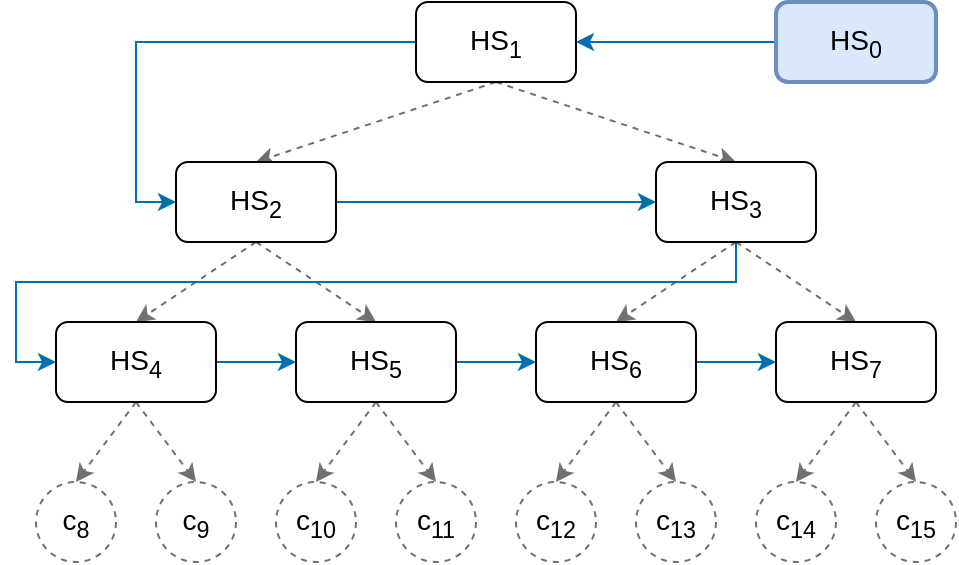 <mxfile version="21.2.3" type="device">
  <diagram name="Page-1" id="8v86jh88TvrKydYEYZKK">
    <mxGraphModel dx="1050" dy="530" grid="1" gridSize="10" guides="1" tooltips="1" connect="1" arrows="1" fold="1" page="1" pageScale="1" pageWidth="850" pageHeight="1100" math="0" shadow="0">
      <root>
        <mxCell id="0" />
        <mxCell id="1" parent="0" />
        <mxCell id="Zgin83Nb0O7cj6JU26va-5" style="rounded=0;orthogonalLoop=1;jettySize=auto;html=1;exitX=0.5;exitY=1;exitDx=0;exitDy=0;entryX=0.5;entryY=0;entryDx=0;entryDy=0;dashed=1;strokeColor=#707070;" edge="1" parent="1" source="Zgin83Nb0O7cj6JU26va-2" target="Zgin83Nb0O7cj6JU26va-3">
          <mxGeometry relative="1" as="geometry" />
        </mxCell>
        <mxCell id="Zgin83Nb0O7cj6JU26va-6" style="rounded=0;orthogonalLoop=1;jettySize=auto;html=1;entryX=0.5;entryY=0;entryDx=0;entryDy=0;strokeColor=#707070;exitX=0.5;exitY=1;exitDx=0;exitDy=0;dashed=1;" edge="1" parent="1" source="Zgin83Nb0O7cj6JU26va-2" target="Zgin83Nb0O7cj6JU26va-4">
          <mxGeometry relative="1" as="geometry" />
        </mxCell>
        <mxCell id="Zgin83Nb0O7cj6JU26va-7" style="edgeStyle=orthogonalEdgeStyle;rounded=0;orthogonalLoop=1;jettySize=auto;html=1;entryX=0;entryY=0.5;entryDx=0;entryDy=0;exitX=0;exitY=0.5;exitDx=0;exitDy=0;fillColor=#1ba1e2;strokeColor=#006EAF;" edge="1" parent="1" source="Zgin83Nb0O7cj6JU26va-2" target="Zgin83Nb0O7cj6JU26va-3">
          <mxGeometry relative="1" as="geometry" />
        </mxCell>
        <mxCell id="Zgin83Nb0O7cj6JU26va-2" value="&lt;font style=&quot;font-size: 14px;&quot;&gt;HS&lt;sub&gt;1&lt;/sub&gt;&lt;/font&gt;" style="rounded=1;whiteSpace=wrap;html=1;" vertex="1" parent="1">
          <mxGeometry x="360" y="40" width="80" height="40" as="geometry" />
        </mxCell>
        <mxCell id="Zgin83Nb0O7cj6JU26va-8" style="edgeStyle=orthogonalEdgeStyle;rounded=0;orthogonalLoop=1;jettySize=auto;html=1;exitX=1;exitY=0.5;exitDx=0;exitDy=0;entryX=0;entryY=0.5;entryDx=0;entryDy=0;fillColor=#1ba1e2;strokeColor=#006EAF;" edge="1" parent="1" source="Zgin83Nb0O7cj6JU26va-3" target="Zgin83Nb0O7cj6JU26va-4">
          <mxGeometry relative="1" as="geometry" />
        </mxCell>
        <mxCell id="Zgin83Nb0O7cj6JU26va-13" style="rounded=0;orthogonalLoop=1;jettySize=auto;html=1;exitX=0.5;exitY=1;exitDx=0;exitDy=0;entryX=0.5;entryY=0;entryDx=0;entryDy=0;dashed=1;strokeColor=#707070;" edge="1" parent="1" source="Zgin83Nb0O7cj6JU26va-3" target="Zgin83Nb0O7cj6JU26va-9">
          <mxGeometry relative="1" as="geometry" />
        </mxCell>
        <mxCell id="Zgin83Nb0O7cj6JU26va-14" style="rounded=0;orthogonalLoop=1;jettySize=auto;html=1;exitX=0.5;exitY=1;exitDx=0;exitDy=0;entryX=0.5;entryY=0;entryDx=0;entryDy=0;dashed=1;strokeColor=#707070;" edge="1" parent="1" source="Zgin83Nb0O7cj6JU26va-3" target="Zgin83Nb0O7cj6JU26va-10">
          <mxGeometry relative="1" as="geometry" />
        </mxCell>
        <mxCell id="Zgin83Nb0O7cj6JU26va-3" value="&lt;font style=&quot;font-size: 14px;&quot;&gt;HS&lt;sub&gt;2&lt;/sub&gt;&lt;/font&gt;" style="rounded=1;whiteSpace=wrap;html=1;" vertex="1" parent="1">
          <mxGeometry x="240" y="120" width="80" height="40" as="geometry" />
        </mxCell>
        <mxCell id="Zgin83Nb0O7cj6JU26va-15" style="rounded=0;orthogonalLoop=1;jettySize=auto;html=1;exitX=0.5;exitY=1;exitDx=0;exitDy=0;entryX=0.5;entryY=0;entryDx=0;entryDy=0;dashed=1;strokeColor=#707070;" edge="1" parent="1" source="Zgin83Nb0O7cj6JU26va-4" target="Zgin83Nb0O7cj6JU26va-11">
          <mxGeometry relative="1" as="geometry" />
        </mxCell>
        <mxCell id="Zgin83Nb0O7cj6JU26va-16" style="rounded=0;orthogonalLoop=1;jettySize=auto;html=1;exitX=0.5;exitY=1;exitDx=0;exitDy=0;entryX=0.5;entryY=0;entryDx=0;entryDy=0;dashed=1;strokeColor=#707070;" edge="1" parent="1" source="Zgin83Nb0O7cj6JU26va-4" target="Zgin83Nb0O7cj6JU26va-12">
          <mxGeometry relative="1" as="geometry" />
        </mxCell>
        <mxCell id="Zgin83Nb0O7cj6JU26va-17" style="edgeStyle=orthogonalEdgeStyle;rounded=0;orthogonalLoop=1;jettySize=auto;html=1;entryX=0;entryY=0.5;entryDx=0;entryDy=0;fillColor=#1ba1e2;strokeColor=#006EAF;" edge="1" parent="1" source="Zgin83Nb0O7cj6JU26va-4" target="Zgin83Nb0O7cj6JU26va-9">
          <mxGeometry relative="1" as="geometry">
            <Array as="points">
              <mxPoint x="520" y="180" />
              <mxPoint x="160" y="180" />
              <mxPoint x="160" y="220" />
            </Array>
          </mxGeometry>
        </mxCell>
        <mxCell id="Zgin83Nb0O7cj6JU26va-4" value="&lt;font style=&quot;font-size: 14px;&quot;&gt;HS&lt;sub&gt;3&lt;/sub&gt;&lt;/font&gt;" style="rounded=1;whiteSpace=wrap;html=1;" vertex="1" parent="1">
          <mxGeometry x="480" y="120" width="80" height="40" as="geometry" />
        </mxCell>
        <mxCell id="Zgin83Nb0O7cj6JU26va-18" style="edgeStyle=orthogonalEdgeStyle;rounded=0;orthogonalLoop=1;jettySize=auto;html=1;exitX=1;exitY=0.5;exitDx=0;exitDy=0;entryX=0;entryY=0.5;entryDx=0;entryDy=0;fillColor=#1ba1e2;strokeColor=#006EAF;" edge="1" parent="1" source="Zgin83Nb0O7cj6JU26va-9" target="Zgin83Nb0O7cj6JU26va-10">
          <mxGeometry relative="1" as="geometry" />
        </mxCell>
        <mxCell id="Zgin83Nb0O7cj6JU26va-30" style="rounded=0;orthogonalLoop=1;jettySize=auto;html=1;exitX=0.5;exitY=1;exitDx=0;exitDy=0;entryX=0.5;entryY=0;entryDx=0;entryDy=0;dashed=1;strokeColor=#707070;" edge="1" parent="1" source="Zgin83Nb0O7cj6JU26va-9" target="Zgin83Nb0O7cj6JU26va-21">
          <mxGeometry relative="1" as="geometry" />
        </mxCell>
        <mxCell id="Zgin83Nb0O7cj6JU26va-31" style="rounded=0;orthogonalLoop=1;jettySize=auto;html=1;exitX=0.5;exitY=1;exitDx=0;exitDy=0;entryX=0.5;entryY=0;entryDx=0;entryDy=0;dashed=1;strokeColor=#707070;" edge="1" parent="1" source="Zgin83Nb0O7cj6JU26va-9" target="Zgin83Nb0O7cj6JU26va-22">
          <mxGeometry relative="1" as="geometry" />
        </mxCell>
        <mxCell id="Zgin83Nb0O7cj6JU26va-9" value="&lt;font style=&quot;font-size: 14px;&quot;&gt;HS&lt;sub&gt;4&lt;/sub&gt;&lt;/font&gt;" style="rounded=1;whiteSpace=wrap;html=1;" vertex="1" parent="1">
          <mxGeometry x="180" y="200" width="80" height="40" as="geometry" />
        </mxCell>
        <mxCell id="Zgin83Nb0O7cj6JU26va-19" style="edgeStyle=orthogonalEdgeStyle;rounded=0;orthogonalLoop=1;jettySize=auto;html=1;exitX=1;exitY=0.5;exitDx=0;exitDy=0;entryX=0;entryY=0.5;entryDx=0;entryDy=0;fillColor=#1ba1e2;strokeColor=#006EAF;" edge="1" parent="1" source="Zgin83Nb0O7cj6JU26va-10" target="Zgin83Nb0O7cj6JU26va-11">
          <mxGeometry relative="1" as="geometry" />
        </mxCell>
        <mxCell id="Zgin83Nb0O7cj6JU26va-32" style="rounded=0;orthogonalLoop=1;jettySize=auto;html=1;exitX=0.5;exitY=1;exitDx=0;exitDy=0;entryX=0.5;entryY=0;entryDx=0;entryDy=0;dashed=1;strokeColor=#707070;" edge="1" parent="1" source="Zgin83Nb0O7cj6JU26va-10" target="Zgin83Nb0O7cj6JU26va-23">
          <mxGeometry relative="1" as="geometry" />
        </mxCell>
        <mxCell id="Zgin83Nb0O7cj6JU26va-33" style="rounded=0;orthogonalLoop=1;jettySize=auto;html=1;exitX=0.5;exitY=1;exitDx=0;exitDy=0;entryX=0.5;entryY=0;entryDx=0;entryDy=0;dashed=1;strokeColor=#707070;" edge="1" parent="1" source="Zgin83Nb0O7cj6JU26va-10" target="Zgin83Nb0O7cj6JU26va-25">
          <mxGeometry relative="1" as="geometry" />
        </mxCell>
        <mxCell id="Zgin83Nb0O7cj6JU26va-10" value="&lt;font style=&quot;font-size: 14px;&quot;&gt;HS&lt;sub&gt;5&lt;/sub&gt;&lt;/font&gt;" style="rounded=1;whiteSpace=wrap;html=1;" vertex="1" parent="1">
          <mxGeometry x="300" y="200" width="80" height="40" as="geometry" />
        </mxCell>
        <mxCell id="Zgin83Nb0O7cj6JU26va-20" style="edgeStyle=orthogonalEdgeStyle;rounded=0;orthogonalLoop=1;jettySize=auto;html=1;exitX=1;exitY=0.5;exitDx=0;exitDy=0;entryX=0;entryY=0.5;entryDx=0;entryDy=0;fillColor=#1ba1e2;strokeColor=#006EAF;" edge="1" parent="1" source="Zgin83Nb0O7cj6JU26va-11" target="Zgin83Nb0O7cj6JU26va-12">
          <mxGeometry relative="1" as="geometry" />
        </mxCell>
        <mxCell id="Zgin83Nb0O7cj6JU26va-34" style="rounded=0;orthogonalLoop=1;jettySize=auto;html=1;exitX=0.5;exitY=1;exitDx=0;exitDy=0;entryX=0.5;entryY=0;entryDx=0;entryDy=0;dashed=1;strokeColor=#707070;" edge="1" parent="1" source="Zgin83Nb0O7cj6JU26va-11" target="Zgin83Nb0O7cj6JU26va-26">
          <mxGeometry relative="1" as="geometry" />
        </mxCell>
        <mxCell id="Zgin83Nb0O7cj6JU26va-35" style="rounded=0;orthogonalLoop=1;jettySize=auto;html=1;exitX=0.5;exitY=1;exitDx=0;exitDy=0;entryX=0.5;entryY=0;entryDx=0;entryDy=0;dashed=1;strokeColor=#707070;" edge="1" parent="1" source="Zgin83Nb0O7cj6JU26va-11" target="Zgin83Nb0O7cj6JU26va-27">
          <mxGeometry relative="1" as="geometry" />
        </mxCell>
        <mxCell id="Zgin83Nb0O7cj6JU26va-11" value="&lt;font style=&quot;font-size: 14px;&quot;&gt;HS&lt;sub&gt;6&lt;/sub&gt;&lt;/font&gt;" style="rounded=1;whiteSpace=wrap;html=1;" vertex="1" parent="1">
          <mxGeometry x="420" y="200" width="80" height="40" as="geometry" />
        </mxCell>
        <mxCell id="Zgin83Nb0O7cj6JU26va-36" style="rounded=0;orthogonalLoop=1;jettySize=auto;html=1;exitX=0.5;exitY=1;exitDx=0;exitDy=0;entryX=0.5;entryY=0;entryDx=0;entryDy=0;dashed=1;strokeColor=#707070;" edge="1" parent="1" source="Zgin83Nb0O7cj6JU26va-12" target="Zgin83Nb0O7cj6JU26va-28">
          <mxGeometry relative="1" as="geometry" />
        </mxCell>
        <mxCell id="Zgin83Nb0O7cj6JU26va-37" style="rounded=0;orthogonalLoop=1;jettySize=auto;html=1;exitX=0.5;exitY=1;exitDx=0;exitDy=0;entryX=0.5;entryY=0;entryDx=0;entryDy=0;dashed=1;strokeColor=#707070;" edge="1" parent="1" source="Zgin83Nb0O7cj6JU26va-12" target="Zgin83Nb0O7cj6JU26va-29">
          <mxGeometry relative="1" as="geometry" />
        </mxCell>
        <mxCell id="Zgin83Nb0O7cj6JU26va-12" value="&lt;font style=&quot;font-size: 14px;&quot;&gt;HS&lt;sub&gt;7&lt;/sub&gt;&lt;/font&gt;" style="rounded=1;whiteSpace=wrap;html=1;" vertex="1" parent="1">
          <mxGeometry x="540" y="200" width="80" height="40" as="geometry" />
        </mxCell>
        <mxCell id="Zgin83Nb0O7cj6JU26va-21" value="&lt;font style=&quot;font-size: 14px;&quot;&gt;c&lt;sub&gt;8&lt;/sub&gt;&lt;/font&gt;" style="ellipse;whiteSpace=wrap;html=1;aspect=fixed;dashed=1;strokeColor=#707070;" vertex="1" parent="1">
          <mxGeometry x="170" y="280" width="40" height="40" as="geometry" />
        </mxCell>
        <mxCell id="Zgin83Nb0O7cj6JU26va-22" value="&lt;font style=&quot;font-size: 14px;&quot;&gt;c&lt;sub&gt;9&lt;/sub&gt;&lt;/font&gt;" style="ellipse;whiteSpace=wrap;html=1;aspect=fixed;dashed=1;strokeColor=#707070;" vertex="1" parent="1">
          <mxGeometry x="230" y="280" width="40" height="40" as="geometry" />
        </mxCell>
        <mxCell id="Zgin83Nb0O7cj6JU26va-23" value="&lt;font style=&quot;font-size: 14px;&quot;&gt;c&lt;sub&gt;10&lt;/sub&gt;&lt;/font&gt;" style="ellipse;whiteSpace=wrap;html=1;aspect=fixed;dashed=1;strokeColor=#707070;" vertex="1" parent="1">
          <mxGeometry x="290" y="280" width="40" height="40" as="geometry" />
        </mxCell>
        <mxCell id="Zgin83Nb0O7cj6JU26va-25" value="&lt;font style=&quot;font-size: 14px;&quot;&gt;c&lt;sub&gt;11&lt;/sub&gt;&lt;/font&gt;" style="ellipse;whiteSpace=wrap;html=1;aspect=fixed;dashed=1;strokeColor=#707070;" vertex="1" parent="1">
          <mxGeometry x="350" y="280" width="40" height="40" as="geometry" />
        </mxCell>
        <mxCell id="Zgin83Nb0O7cj6JU26va-26" value="&lt;font style=&quot;font-size: 14px;&quot;&gt;c&lt;sub&gt;12&lt;/sub&gt;&lt;/font&gt;" style="ellipse;whiteSpace=wrap;html=1;aspect=fixed;dashed=1;strokeColor=#707070;" vertex="1" parent="1">
          <mxGeometry x="410" y="280" width="40" height="40" as="geometry" />
        </mxCell>
        <mxCell id="Zgin83Nb0O7cj6JU26va-27" value="&lt;font style=&quot;font-size: 14px;&quot;&gt;c&lt;sub&gt;13&lt;/sub&gt;&lt;/font&gt;" style="ellipse;whiteSpace=wrap;html=1;aspect=fixed;dashed=1;strokeColor=#707070;" vertex="1" parent="1">
          <mxGeometry x="470" y="280" width="40" height="40" as="geometry" />
        </mxCell>
        <mxCell id="Zgin83Nb0O7cj6JU26va-28" value="&lt;font style=&quot;font-size: 14px;&quot;&gt;c&lt;sub&gt;14&lt;/sub&gt;&lt;/font&gt;" style="ellipse;whiteSpace=wrap;html=1;aspect=fixed;dashed=1;strokeColor=#707070;" vertex="1" parent="1">
          <mxGeometry x="530" y="280" width="40" height="40" as="geometry" />
        </mxCell>
        <mxCell id="Zgin83Nb0O7cj6JU26va-29" value="&lt;font style=&quot;font-size: 14px;&quot;&gt;c&lt;sub&gt;15&lt;/sub&gt;&lt;/font&gt;" style="ellipse;whiteSpace=wrap;html=1;aspect=fixed;dashed=1;strokeColor=#707070;" vertex="1" parent="1">
          <mxGeometry x="590" y="280" width="40" height="40" as="geometry" />
        </mxCell>
        <mxCell id="Zgin83Nb0O7cj6JU26va-39" style="edgeStyle=orthogonalEdgeStyle;rounded=0;orthogonalLoop=1;jettySize=auto;html=1;exitX=0;exitY=0.5;exitDx=0;exitDy=0;entryX=1;entryY=0.5;entryDx=0;entryDy=0;fillColor=#1ba1e2;strokeColor=#006EAF;" edge="1" parent="1" source="Zgin83Nb0O7cj6JU26va-38" target="Zgin83Nb0O7cj6JU26va-2">
          <mxGeometry relative="1" as="geometry" />
        </mxCell>
        <mxCell id="Zgin83Nb0O7cj6JU26va-38" value="&lt;font style=&quot;font-size: 14px;&quot;&gt;HS&lt;sub&gt;0&lt;/sub&gt;&lt;/font&gt;" style="rounded=1;whiteSpace=wrap;html=1;fillColor=#dae8fc;strokeColor=#6c8ebf;strokeWidth=2;" vertex="1" parent="1">
          <mxGeometry x="540" y="40" width="80" height="40" as="geometry" />
        </mxCell>
      </root>
    </mxGraphModel>
  </diagram>
</mxfile>
